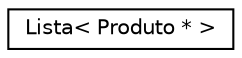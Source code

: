 digraph "Gráfico de Hierarquia de Classes"
{
  edge [fontname="Helvetica",fontsize="10",labelfontname="Helvetica",labelfontsize="10"];
  node [fontname="Helvetica",fontsize="10",shape=record];
  rankdir="LR";
  Node1 [label="Lista\< Produto * \>",height=0.2,width=0.4,color="black", fillcolor="white", style="filled",URL="$classLista.html"];
}
